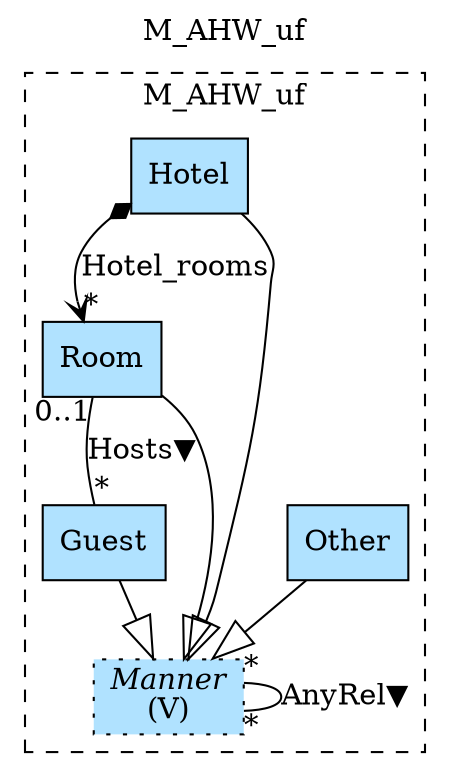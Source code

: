 digraph {graph[label=M_AHW_uf,labelloc=tl,labelfontsize=12];
subgraph cluster_M_AHW_uf{style=dashed;label=M_AHW_uf;
"Guest"[shape=record,fillcolor=lightskyblue1,style = filled,label="Guest"];
"Other"[shape=record,fillcolor=lightskyblue1,style = filled,label="Other"];
"Room"[shape=record,fillcolor=lightskyblue1,style = filled,label="Room"];
"Hotel"[shape=record,fillcolor=lightskyblue1,style = filled,label="Hotel"];
"Manner"[shape=record,fillcolor=lightskyblue1,style ="filled,dotted",label=<{<I>Manner</I><br/>(V)}>];

"Room"->"Guest"[label="Hosts▼",dir=none,taillabel="0..1",headlabel="*"];
"Hotel"->"Room"[label="Hotel_rooms",arrowhead=vee,arrowtail=diamond,dir=both,headlabel="*"];
"Manner"->"Manner"[label="AnyRel▼",dir=none,taillabel="*",headlabel="*"];
"Room"->"Manner"[arrowhead=onormal,arrowsize=2.0];
"Hotel"->"Manner"[arrowhead=onormal,arrowsize=2.0];
"Guest"->"Manner"[arrowhead=onormal,arrowsize=2.0];
"Other"->"Manner"[arrowhead=onormal,arrowsize=2.0];

}
}